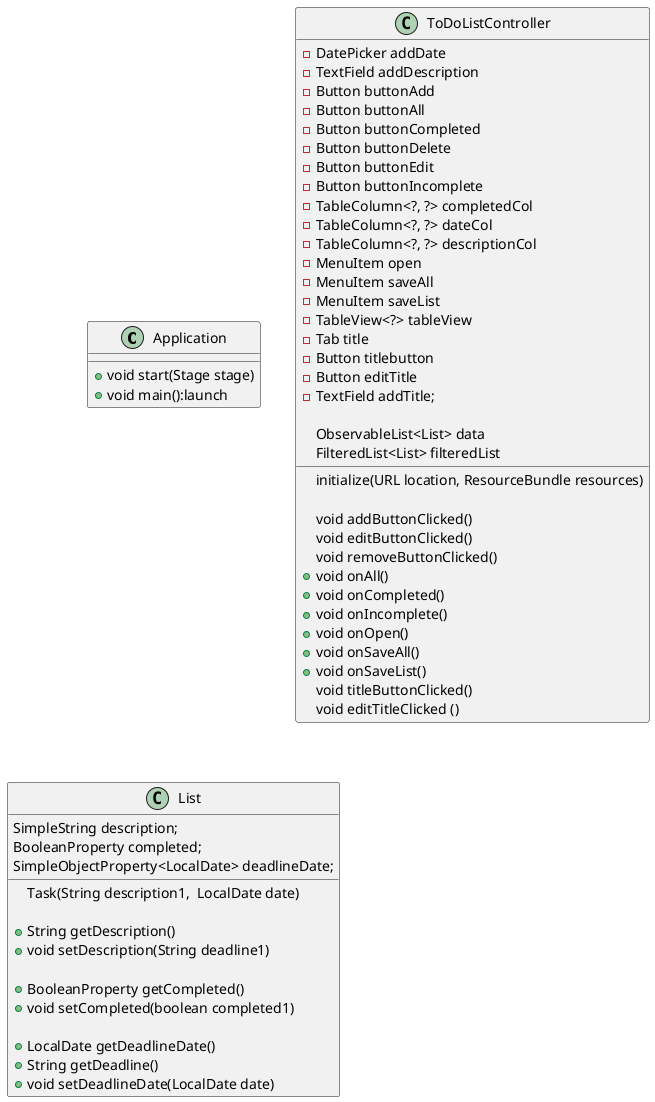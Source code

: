 @startuml
'https://plantuml.com/sequence-diagram
Class Application{
+void start(Stage stage)
+void main():launch
}

Class ToDoListController{
-DatePicker addDate
-TextField addDescription
-Button buttonAdd
-Button buttonAll
-Button buttonCompleted
-Button buttonDelete
-Button buttonEdit
-Button buttonIncomplete
-TableColumn<?, ?> completedCol
-TableColumn<?, ?> dateCol
-TableColumn<?, ?> descriptionCol
-MenuItem open
-MenuItem saveAll
-MenuItem saveList
-TableView<?> tableView
-Tab title
-Button titlebutton
-Button editTitle
-TextField addTitle;

ObservableList<List> data
FilteredList<List> filteredList

initialize(URL location, ResourceBundle resources)

void addButtonClicked()
void editButtonClicked()
void removeButtonClicked()
+void onAll()
+void onCompleted()
+void onIncomplete()
+void onOpen()
+void onSaveAll()
+void onSaveList()
void titleButtonClicked()
void editTitleClicked ()
}

Class List{

SimpleString description;
BooleanProperty completed;
SimpleObjectProperty<LocalDate> deadlineDate;

Task(String description1,  LocalDate date)

+ String getDescription()
+ void setDescription(String deadline1)

+ BooleanProperty getCompleted()
+ void setCompleted(boolean completed1)

+ LocalDate getDeadlineDate()
+ String getDeadline()
+ void setDeadlineDate(LocalDate date)


}


@enduml